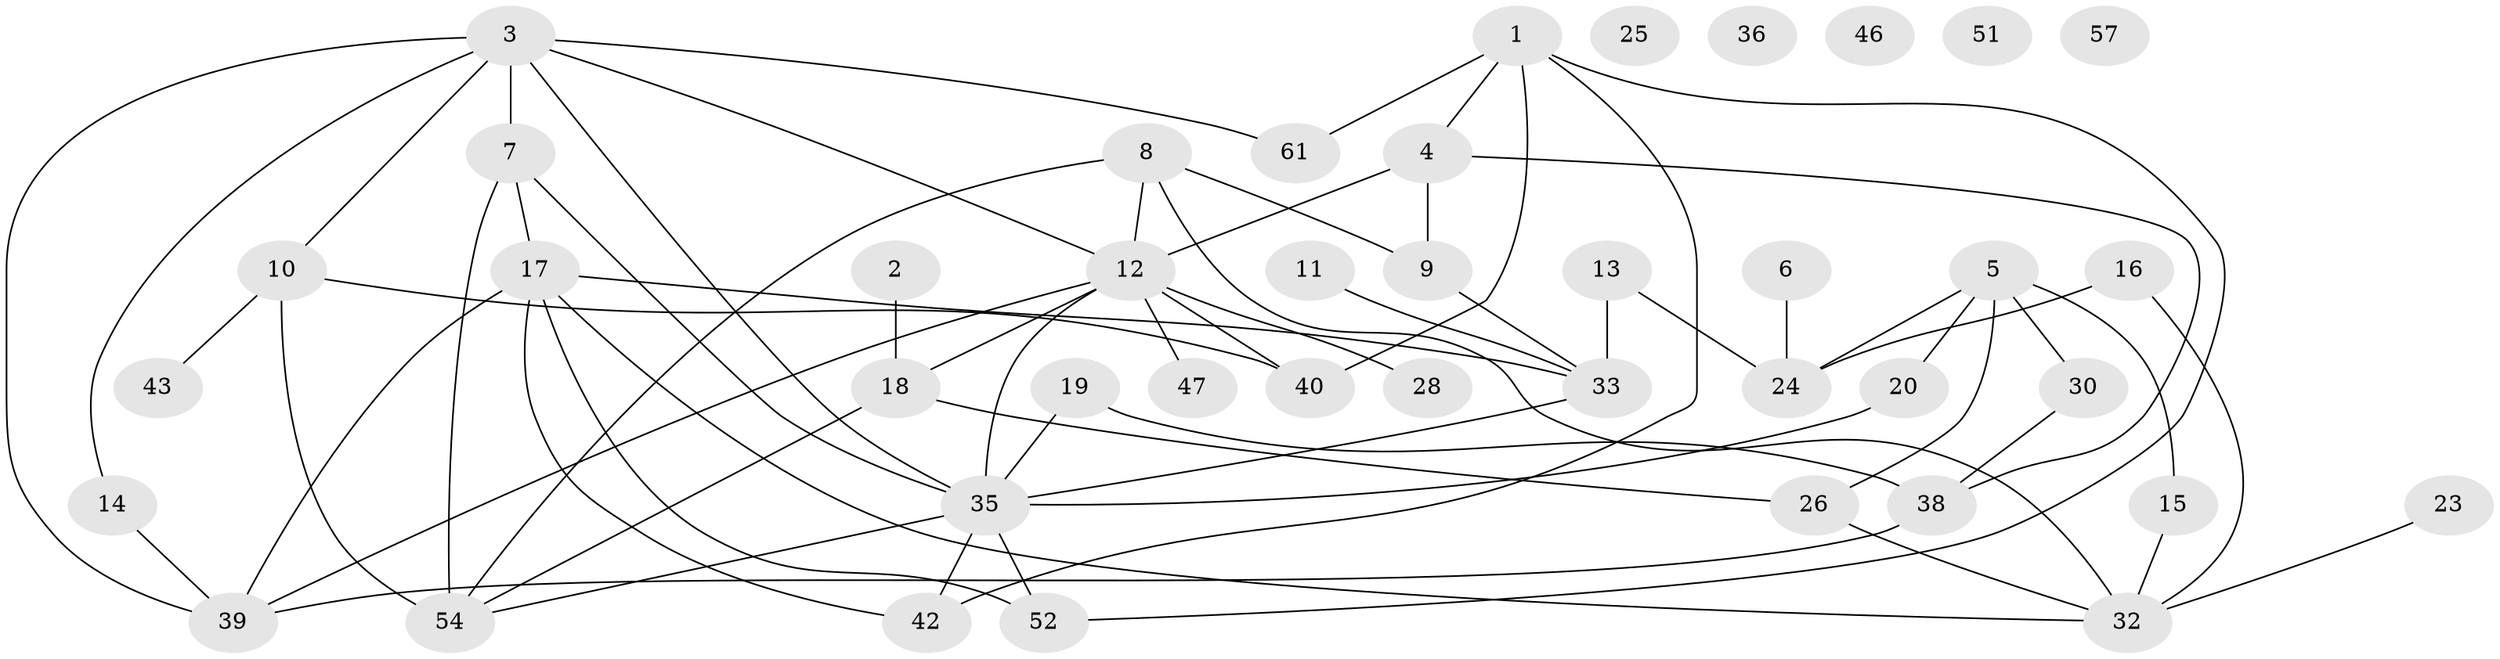 // Generated by graph-tools (version 1.1) at 2025/23/03/03/25 07:23:26]
// undirected, 42 vertices, 64 edges
graph export_dot {
graph [start="1"]
  node [color=gray90,style=filled];
  1 [super="+27"];
  2;
  3 [super="+31"];
  4 [super="+60"];
  5 [super="+56"];
  6;
  7 [super="+44"];
  8 [super="+48"];
  9 [super="+59"];
  10 [super="+22"];
  11;
  12 [super="+29"];
  13;
  14;
  15;
  16;
  17 [super="+37"];
  18 [super="+55"];
  19 [super="+21"];
  20;
  23;
  24 [super="+49"];
  25;
  26;
  28;
  30;
  32 [super="+53"];
  33 [super="+34"];
  35 [super="+62"];
  36;
  38 [super="+50"];
  39 [super="+58"];
  40 [super="+41"];
  42 [super="+45"];
  43;
  46;
  47;
  51;
  52;
  54;
  57;
  61;
  1 -- 52;
  1 -- 40;
  1 -- 42;
  1 -- 61;
  1 -- 4;
  2 -- 18;
  3 -- 7;
  3 -- 12;
  3 -- 14;
  3 -- 61;
  3 -- 39;
  3 -- 10;
  3 -- 35;
  4 -- 9;
  4 -- 38;
  4 -- 12;
  5 -- 15;
  5 -- 30;
  5 -- 24;
  5 -- 26;
  5 -- 20;
  6 -- 24;
  7 -- 35;
  7 -- 54 [weight=2];
  7 -- 17;
  8 -- 54;
  8 -- 32;
  8 -- 12;
  8 -- 9;
  9 -- 33;
  10 -- 54;
  10 -- 40;
  10 -- 43;
  11 -- 33;
  12 -- 18;
  12 -- 28;
  12 -- 39;
  12 -- 47;
  12 -- 40;
  12 -- 35;
  13 -- 33;
  13 -- 24;
  14 -- 39;
  15 -- 32;
  16 -- 24;
  16 -- 32;
  17 -- 33;
  17 -- 39;
  17 -- 42;
  17 -- 32;
  17 -- 52;
  18 -- 26;
  18 -- 54;
  19 -- 38;
  19 -- 35;
  20 -- 35;
  23 -- 32;
  26 -- 32;
  30 -- 38;
  33 -- 35;
  35 -- 42;
  35 -- 52;
  35 -- 54;
  38 -- 39;
}
